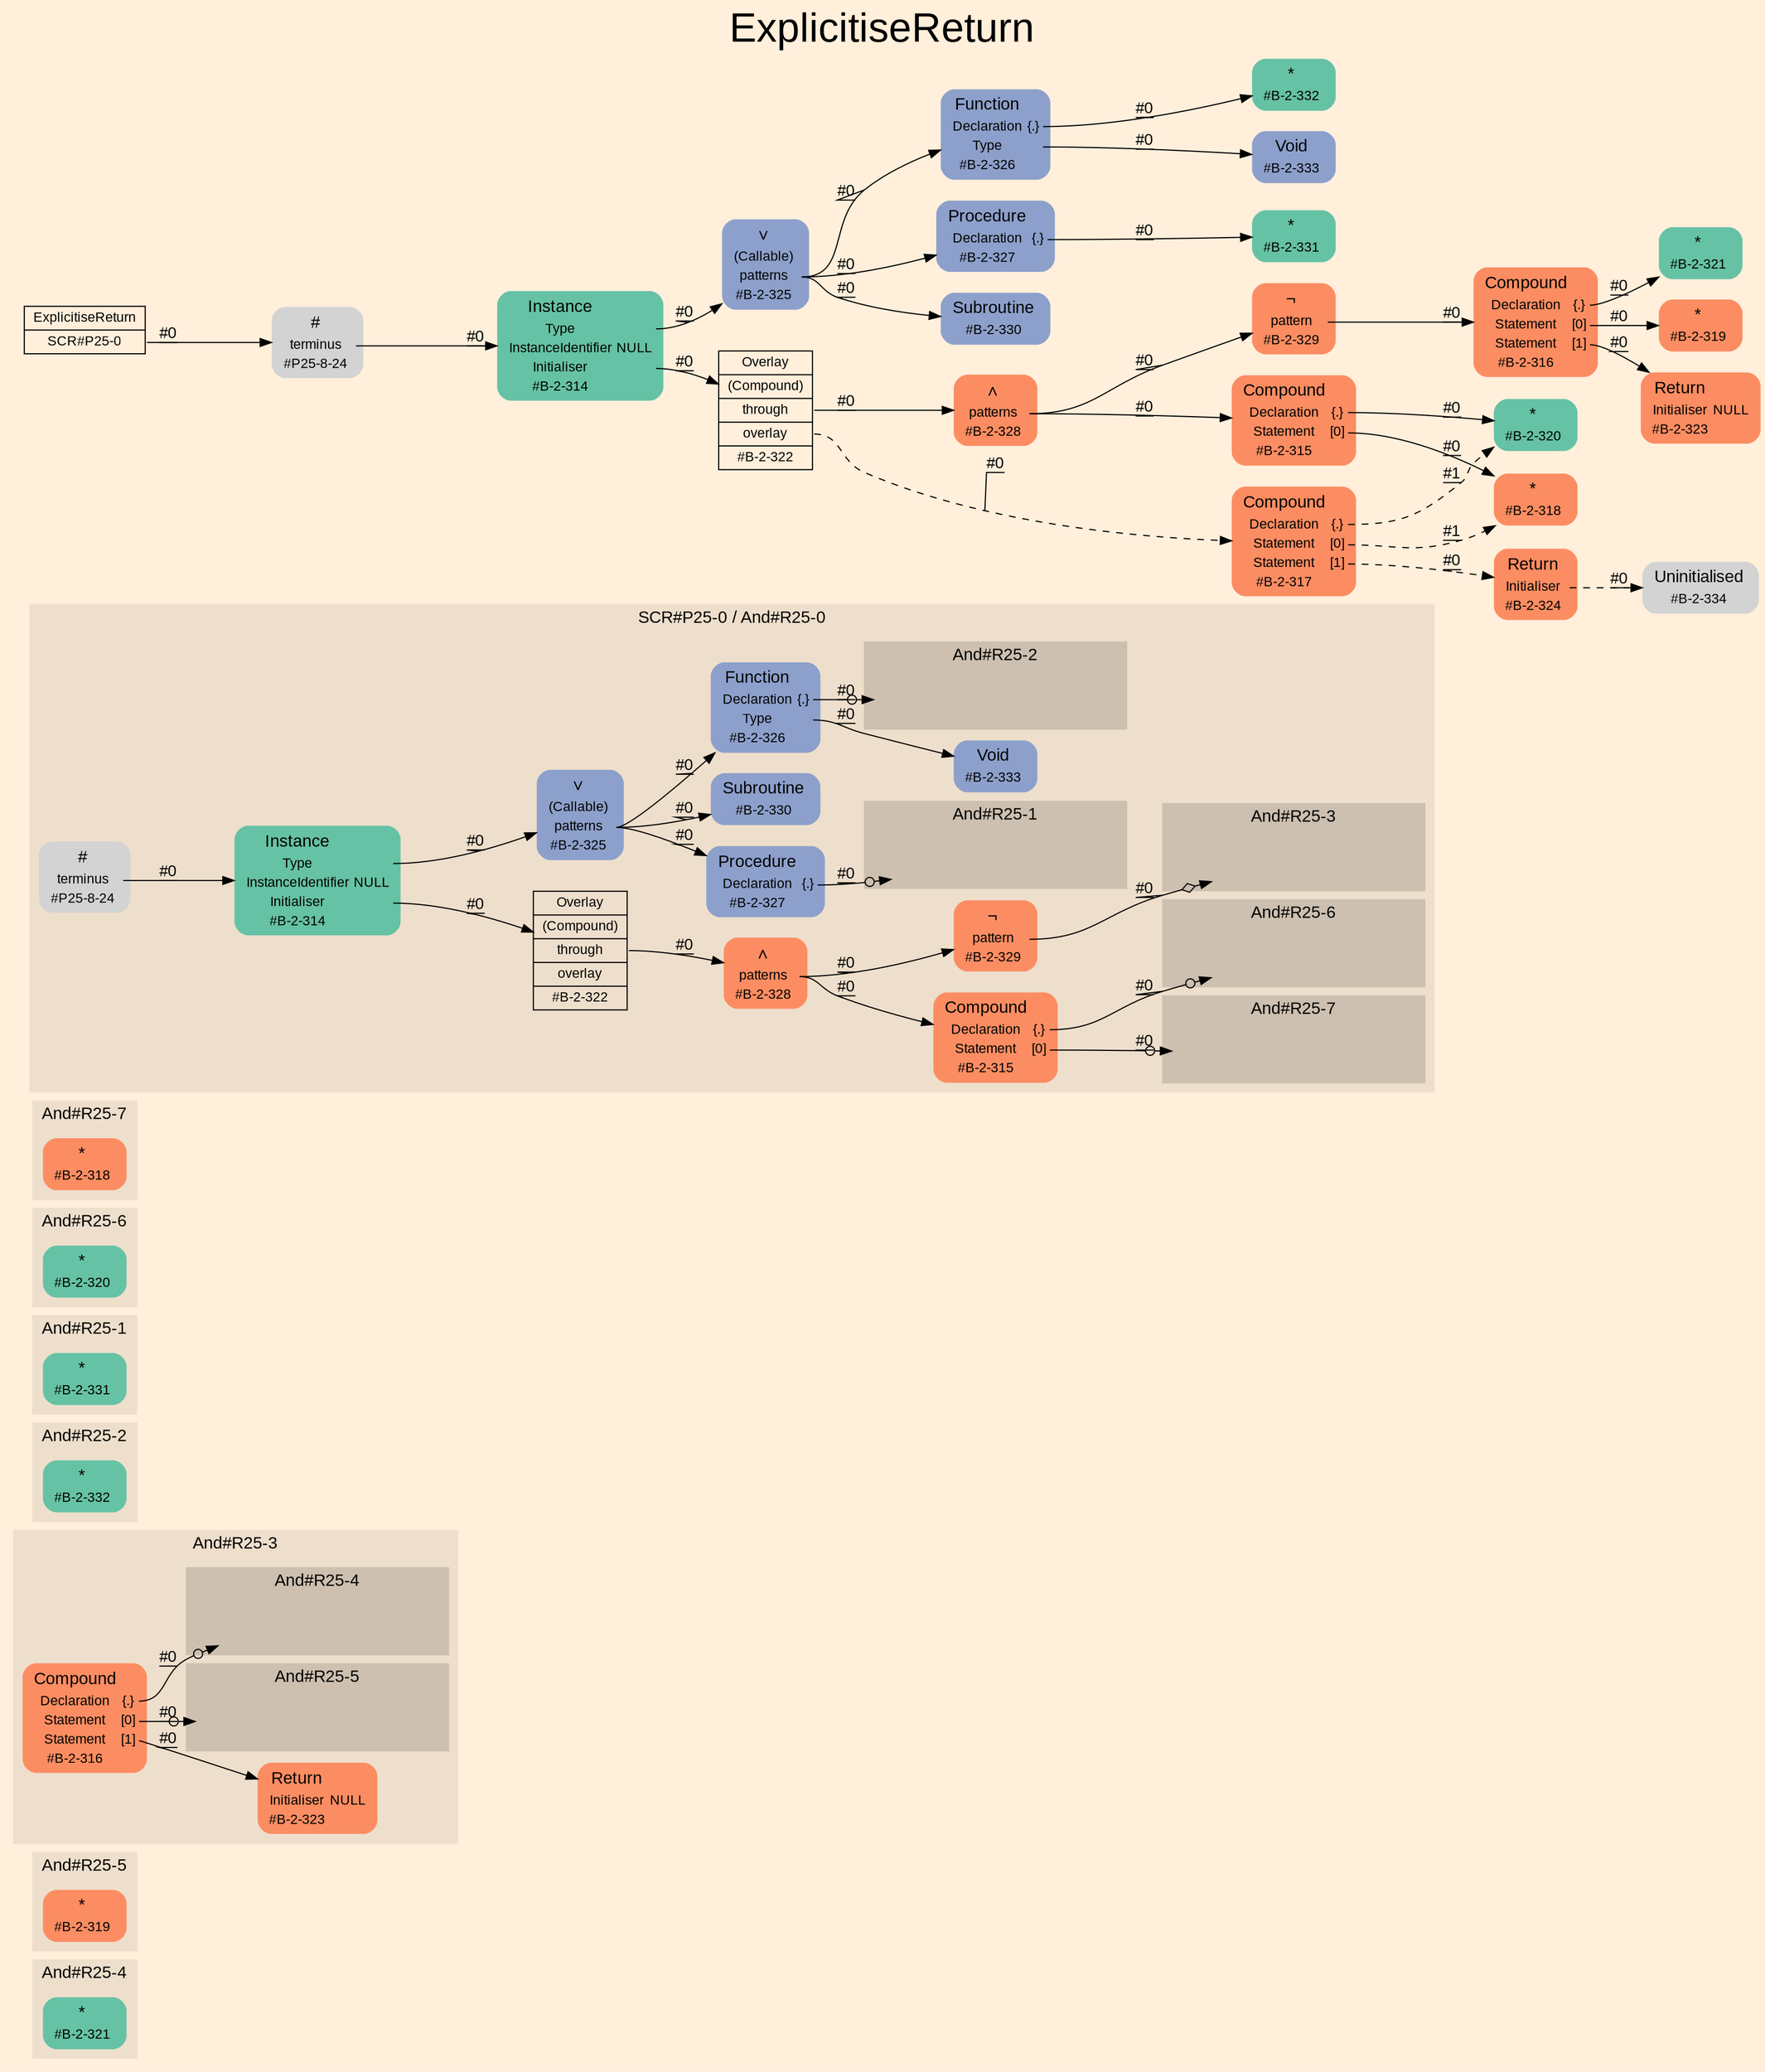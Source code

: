 digraph "ExplicitiseReturn" {
label = "ExplicitiseReturn"
labelloc = t
fontsize = "36"
graph [
    rankdir = "LR"
    ranksep = 0.3
    bgcolor = antiquewhite1
    color = black
    fontcolor = black
    fontname = "Arial"
];
node [
    fontname = "Arial"
];
edge [
    fontname = "Arial"
];

// -------------------- figure And#R25-4 --------------------
// -------- region And#R25-4 ----------
subgraph "clusterAnd#R25-4" {
    label = "And#R25-4"
    style = "filled"
    color = antiquewhite2
    fontsize = "15"
    "And#R25-4/#B-2-321" [
        // -------- block And#R25-4/#B-2-321 ----------
        shape = "plaintext"
        fillcolor = "/set28/1"
        label = <<TABLE BORDER="0" CELLBORDER="0" CELLSPACING="0">
         <TR><TD><FONT POINT-SIZE="15.0">*</FONT></TD><TD></TD></TR>
         <TR><TD>#B-2-321</TD><TD PORT="port0"></TD></TR>
        </TABLE>>
        style = "rounded,filled"
        fontsize = "12"
    ];
    
}


// -------------------- figure And#R25-5 --------------------
// -------- region And#R25-5 ----------
subgraph "clusterAnd#R25-5" {
    label = "And#R25-5"
    style = "filled"
    color = antiquewhite2
    fontsize = "15"
    "And#R25-5/#B-2-319" [
        // -------- block And#R25-5/#B-2-319 ----------
        shape = "plaintext"
        fillcolor = "/set28/2"
        label = <<TABLE BORDER="0" CELLBORDER="0" CELLSPACING="0">
         <TR><TD><FONT POINT-SIZE="15.0">*</FONT></TD><TD></TD></TR>
         <TR><TD>#B-2-319</TD><TD PORT="port0"></TD></TR>
        </TABLE>>
        style = "rounded,filled"
        fontsize = "12"
    ];
    
}


// -------------------- figure And#R25-3 --------------------
// -------- region And#R25-3 ----------
subgraph "clusterAnd#R25-3" {
    label = "And#R25-3"
    style = "filled"
    color = antiquewhite2
    fontsize = "15"
    "And#R25-3/#B-2-323" [
        // -------- block And#R25-3/#B-2-323 ----------
        shape = "plaintext"
        fillcolor = "/set28/2"
        label = <<TABLE BORDER="0" CELLBORDER="0" CELLSPACING="0">
         <TR><TD><FONT POINT-SIZE="15.0">Return</FONT></TD><TD></TD></TR>
         <TR><TD>Initialiser</TD><TD PORT="port0">NULL</TD></TR>
         <TR><TD>#B-2-323</TD><TD PORT="port1"></TD></TR>
        </TABLE>>
        style = "rounded,filled"
        fontsize = "12"
    ];
    
    "And#R25-3/#B-2-316" [
        // -------- block And#R25-3/#B-2-316 ----------
        shape = "plaintext"
        fillcolor = "/set28/2"
        label = <<TABLE BORDER="0" CELLBORDER="0" CELLSPACING="0">
         <TR><TD><FONT POINT-SIZE="15.0">Compound</FONT></TD><TD></TD></TR>
         <TR><TD>Declaration</TD><TD PORT="port0">{.}</TD></TR>
         <TR><TD>Statement</TD><TD PORT="port1">[0]</TD></TR>
         <TR><TD>Statement</TD><TD PORT="port2">[1]</TD></TR>
         <TR><TD>#B-2-316</TD><TD PORT="port3"></TD></TR>
        </TABLE>>
        style = "rounded,filled"
        fontsize = "12"
    ];
    
    // -------- region And#R25-3/And#R25-4 ----------
    subgraph "clusterAnd#R25-3/And#R25-4" {
        label = "And#R25-4"
        style = "filled"
        color = antiquewhite3
        fontsize = "15"
        "And#R25-3/And#R25-4/#B-2-321" [
            // -------- block And#R25-3/And#R25-4/#B-2-321 ----------
            shape = none
            fillcolor = "/set28/1"
            style = "invisible"
        ];
        
    }
    
    // -------- region And#R25-3/And#R25-5 ----------
    subgraph "clusterAnd#R25-3/And#R25-5" {
        label = "And#R25-5"
        style = "filled"
        color = antiquewhite3
        fontsize = "15"
        "And#R25-3/And#R25-5/#B-2-319" [
            // -------- block And#R25-3/And#R25-5/#B-2-319 ----------
            shape = none
            fillcolor = "/set28/2"
            style = "invisible"
        ];
        
    }
    
}

"And#R25-3/#B-2-316":port0 -> "And#R25-3/And#R25-4/#B-2-321" [
    arrowhead="normalnoneodot"
    label = "#0"
    decorate = true
    color = black
    fontcolor = black
];

"And#R25-3/#B-2-316":port1 -> "And#R25-3/And#R25-5/#B-2-319" [
    arrowhead="normalnoneodot"
    label = "#0"
    decorate = true
    color = black
    fontcolor = black
];

"And#R25-3/#B-2-316":port2 -> "And#R25-3/#B-2-323" [
    label = "#0"
    decorate = true
    color = black
    fontcolor = black
];


// -------------------- figure And#R25-2 --------------------
// -------- region And#R25-2 ----------
subgraph "clusterAnd#R25-2" {
    label = "And#R25-2"
    style = "filled"
    color = antiquewhite2
    fontsize = "15"
    "And#R25-2/#B-2-332" [
        // -------- block And#R25-2/#B-2-332 ----------
        shape = "plaintext"
        fillcolor = "/set28/1"
        label = <<TABLE BORDER="0" CELLBORDER="0" CELLSPACING="0">
         <TR><TD><FONT POINT-SIZE="15.0">*</FONT></TD><TD></TD></TR>
         <TR><TD>#B-2-332</TD><TD PORT="port0"></TD></TR>
        </TABLE>>
        style = "rounded,filled"
        fontsize = "12"
    ];
    
}


// -------------------- figure And#R25-1 --------------------
// -------- region And#R25-1 ----------
subgraph "clusterAnd#R25-1" {
    label = "And#R25-1"
    style = "filled"
    color = antiquewhite2
    fontsize = "15"
    "And#R25-1/#B-2-331" [
        // -------- block And#R25-1/#B-2-331 ----------
        shape = "plaintext"
        fillcolor = "/set28/1"
        label = <<TABLE BORDER="0" CELLBORDER="0" CELLSPACING="0">
         <TR><TD><FONT POINT-SIZE="15.0">*</FONT></TD><TD></TD></TR>
         <TR><TD>#B-2-331</TD><TD PORT="port0"></TD></TR>
        </TABLE>>
        style = "rounded,filled"
        fontsize = "12"
    ];
    
}


// -------------------- figure And#R25-6 --------------------
// -------- region And#R25-6 ----------
subgraph "clusterAnd#R25-6" {
    label = "And#R25-6"
    style = "filled"
    color = antiquewhite2
    fontsize = "15"
    "And#R25-6/#B-2-320" [
        // -------- block And#R25-6/#B-2-320 ----------
        shape = "plaintext"
        fillcolor = "/set28/1"
        label = <<TABLE BORDER="0" CELLBORDER="0" CELLSPACING="0">
         <TR><TD><FONT POINT-SIZE="15.0">*</FONT></TD><TD></TD></TR>
         <TR><TD>#B-2-320</TD><TD PORT="port0"></TD></TR>
        </TABLE>>
        style = "rounded,filled"
        fontsize = "12"
    ];
    
}


// -------------------- figure And#R25-7 --------------------
// -------- region And#R25-7 ----------
subgraph "clusterAnd#R25-7" {
    label = "And#R25-7"
    style = "filled"
    color = antiquewhite2
    fontsize = "15"
    "And#R25-7/#B-2-318" [
        // -------- block And#R25-7/#B-2-318 ----------
        shape = "plaintext"
        fillcolor = "/set28/2"
        label = <<TABLE BORDER="0" CELLBORDER="0" CELLSPACING="0">
         <TR><TD><FONT POINT-SIZE="15.0">*</FONT></TD><TD></TD></TR>
         <TR><TD>#B-2-318</TD><TD PORT="port0"></TD></TR>
        </TABLE>>
        style = "rounded,filled"
        fontsize = "12"
    ];
    
}


// -------------------- figure And#R25-0 --------------------
// -------- region And#R25-0 ----------
subgraph "clusterAnd#R25-0" {
    label = "SCR#P25-0 / And#R25-0"
    style = "filled"
    color = antiquewhite2
    fontsize = "15"
    "And#R25-0/#B-2-327" [
        // -------- block And#R25-0/#B-2-327 ----------
        shape = "plaintext"
        fillcolor = "/set28/3"
        label = <<TABLE BORDER="0" CELLBORDER="0" CELLSPACING="0">
         <TR><TD><FONT POINT-SIZE="15.0">Procedure</FONT></TD><TD></TD></TR>
         <TR><TD>Declaration</TD><TD PORT="port0">{.}</TD></TR>
         <TR><TD>#B-2-327</TD><TD PORT="port1"></TD></TR>
        </TABLE>>
        style = "rounded,filled"
        fontsize = "12"
    ];
    
    "And#R25-0/#B-2-330" [
        // -------- block And#R25-0/#B-2-330 ----------
        shape = "plaintext"
        fillcolor = "/set28/3"
        label = <<TABLE BORDER="0" CELLBORDER="0" CELLSPACING="0">
         <TR><TD><FONT POINT-SIZE="15.0">Subroutine</FONT></TD><TD></TD></TR>
         <TR><TD>#B-2-330</TD><TD PORT="port0"></TD></TR>
        </TABLE>>
        style = "rounded,filled"
        fontsize = "12"
    ];
    
    "And#R25-0/#B-2-315" [
        // -------- block And#R25-0/#B-2-315 ----------
        shape = "plaintext"
        fillcolor = "/set28/2"
        label = <<TABLE BORDER="0" CELLBORDER="0" CELLSPACING="0">
         <TR><TD><FONT POINT-SIZE="15.0">Compound</FONT></TD><TD></TD></TR>
         <TR><TD>Declaration</TD><TD PORT="port0">{.}</TD></TR>
         <TR><TD>Statement</TD><TD PORT="port1">[0]</TD></TR>
         <TR><TD>#B-2-315</TD><TD PORT="port2"></TD></TR>
        </TABLE>>
        style = "rounded,filled"
        fontsize = "12"
    ];
    
    "And#R25-0/#B-2-328" [
        // -------- block And#R25-0/#B-2-328 ----------
        shape = "plaintext"
        fillcolor = "/set28/2"
        label = <<TABLE BORDER="0" CELLBORDER="0" CELLSPACING="0">
         <TR><TD><FONT POINT-SIZE="15.0">∧</FONT></TD><TD></TD></TR>
         <TR><TD>patterns</TD><TD PORT="port0"></TD></TR>
         <TR><TD>#B-2-328</TD><TD PORT="port1"></TD></TR>
        </TABLE>>
        style = "rounded,filled"
        fontsize = "12"
    ];
    
    "And#R25-0/#B-2-314" [
        // -------- block And#R25-0/#B-2-314 ----------
        shape = "plaintext"
        fillcolor = "/set28/1"
        label = <<TABLE BORDER="0" CELLBORDER="0" CELLSPACING="0">
         <TR><TD><FONT POINT-SIZE="15.0">Instance</FONT></TD><TD></TD></TR>
         <TR><TD>Type</TD><TD PORT="port0"></TD></TR>
         <TR><TD>InstanceIdentifier</TD><TD PORT="port1">NULL</TD></TR>
         <TR><TD>Initialiser</TD><TD PORT="port2"></TD></TR>
         <TR><TD>#B-2-314</TD><TD PORT="port3"></TD></TR>
        </TABLE>>
        style = "rounded,filled"
        fontsize = "12"
    ];
    
    "And#R25-0/#B-2-325" [
        // -------- block And#R25-0/#B-2-325 ----------
        shape = "plaintext"
        fillcolor = "/set28/3"
        label = <<TABLE BORDER="0" CELLBORDER="0" CELLSPACING="0">
         <TR><TD><FONT POINT-SIZE="15.0">∨</FONT></TD><TD></TD></TR>
         <TR><TD>(Callable)</TD><TD PORT="port0"></TD></TR>
         <TR><TD>patterns</TD><TD PORT="port1"></TD></TR>
         <TR><TD>#B-2-325</TD><TD PORT="port2"></TD></TR>
        </TABLE>>
        style = "rounded,filled"
        fontsize = "12"
    ];
    
    "And#R25-0/#B-2-333" [
        // -------- block And#R25-0/#B-2-333 ----------
        shape = "plaintext"
        fillcolor = "/set28/3"
        label = <<TABLE BORDER="0" CELLBORDER="0" CELLSPACING="0">
         <TR><TD><FONT POINT-SIZE="15.0">Void</FONT></TD><TD></TD></TR>
         <TR><TD>#B-2-333</TD><TD PORT="port0"></TD></TR>
        </TABLE>>
        style = "rounded,filled"
        fontsize = "12"
    ];
    
    "And#R25-0/#B-2-326" [
        // -------- block And#R25-0/#B-2-326 ----------
        shape = "plaintext"
        fillcolor = "/set28/3"
        label = <<TABLE BORDER="0" CELLBORDER="0" CELLSPACING="0">
         <TR><TD><FONT POINT-SIZE="15.0">Function</FONT></TD><TD></TD></TR>
         <TR><TD>Declaration</TD><TD PORT="port0">{.}</TD></TR>
         <TR><TD>Type</TD><TD PORT="port1"></TD></TR>
         <TR><TD>#B-2-326</TD><TD PORT="port2"></TD></TR>
        </TABLE>>
        style = "rounded,filled"
        fontsize = "12"
    ];
    
    "And#R25-0/#B-2-322" [
        // -------- block And#R25-0/#B-2-322 ----------
        shape = "record"
        fillcolor = antiquewhite2
        label = "<fixed> Overlay | <port0> (Compound) | <port1> through | <port2> overlay | <port3> #B-2-322"
        style = "filled"
        fontsize = "12"
        color = black
        fontcolor = black
    ];
    
    "And#R25-0/#B-2-329" [
        // -------- block And#R25-0/#B-2-329 ----------
        shape = "plaintext"
        fillcolor = "/set28/2"
        label = <<TABLE BORDER="0" CELLBORDER="0" CELLSPACING="0">
         <TR><TD><FONT POINT-SIZE="15.0">¬</FONT></TD><TD></TD></TR>
         <TR><TD>pattern</TD><TD PORT="port0"></TD></TR>
         <TR><TD>#B-2-329</TD><TD PORT="port1"></TD></TR>
        </TABLE>>
        style = "rounded,filled"
        fontsize = "12"
    ];
    
    "And#R25-0/#P25-8-24" [
        // -------- block And#R25-0/#P25-8-24 ----------
        shape = "plaintext"
        label = <<TABLE BORDER="0" CELLBORDER="0" CELLSPACING="0">
         <TR><TD><FONT POINT-SIZE="15.0">#</FONT></TD><TD></TD></TR>
         <TR><TD>terminus</TD><TD PORT="port0"></TD></TR>
         <TR><TD>#P25-8-24</TD><TD PORT="port1"></TD></TR>
        </TABLE>>
        style = "rounded,filled"
        fontsize = "12"
    ];
    
    // -------- region And#R25-0/And#R25-1 ----------
    subgraph "clusterAnd#R25-0/And#R25-1" {
        label = "And#R25-1"
        style = "filled"
        color = antiquewhite3
        fontsize = "15"
        "And#R25-0/And#R25-1/#B-2-331" [
            // -------- block And#R25-0/And#R25-1/#B-2-331 ----------
            shape = none
            fillcolor = "/set28/1"
            style = "invisible"
        ];
        
    }
    
    // -------- region And#R25-0/And#R25-2 ----------
    subgraph "clusterAnd#R25-0/And#R25-2" {
        label = "And#R25-2"
        style = "filled"
        color = antiquewhite3
        fontsize = "15"
        "And#R25-0/And#R25-2/#B-2-332" [
            // -------- block And#R25-0/And#R25-2/#B-2-332 ----------
            shape = none
            fillcolor = "/set28/1"
            style = "invisible"
        ];
        
    }
    
    // -------- region And#R25-0/And#R25-3 ----------
    subgraph "clusterAnd#R25-0/And#R25-3" {
        label = "And#R25-3"
        style = "filled"
        color = antiquewhite3
        fontsize = "15"
        "And#R25-0/And#R25-3/#B-2-316" [
            // -------- block And#R25-0/And#R25-3/#B-2-316 ----------
            shape = none
            fillcolor = "/set28/2"
            style = "invisible"
        ];
        
    }
    
    // -------- region And#R25-0/And#R25-6 ----------
    subgraph "clusterAnd#R25-0/And#R25-6" {
        label = "And#R25-6"
        style = "filled"
        color = antiquewhite3
        fontsize = "15"
        "And#R25-0/And#R25-6/#B-2-320" [
            // -------- block And#R25-0/And#R25-6/#B-2-320 ----------
            shape = none
            fillcolor = "/set28/1"
            style = "invisible"
        ];
        
    }
    
    // -------- region And#R25-0/And#R25-7 ----------
    subgraph "clusterAnd#R25-0/And#R25-7" {
        label = "And#R25-7"
        style = "filled"
        color = antiquewhite3
        fontsize = "15"
        "And#R25-0/And#R25-7/#B-2-318" [
            // -------- block And#R25-0/And#R25-7/#B-2-318 ----------
            shape = none
            fillcolor = "/set28/2"
            style = "invisible"
        ];
        
    }
    
}

"And#R25-0/#B-2-327":port0 -> "And#R25-0/And#R25-1/#B-2-331" [
    arrowhead="normalnoneodot"
    label = "#0"
    decorate = true
    color = black
    fontcolor = black
];

"And#R25-0/#B-2-315":port0 -> "And#R25-0/And#R25-6/#B-2-320" [
    arrowhead="normalnoneodot"
    label = "#0"
    decorate = true
    color = black
    fontcolor = black
];

"And#R25-0/#B-2-315":port1 -> "And#R25-0/And#R25-7/#B-2-318" [
    arrowhead="normalnoneodot"
    label = "#0"
    decorate = true
    color = black
    fontcolor = black
];

"And#R25-0/#B-2-328":port0 -> "And#R25-0/#B-2-315" [
    label = "#0"
    decorate = true
    color = black
    fontcolor = black
];

"And#R25-0/#B-2-328":port0 -> "And#R25-0/#B-2-329" [
    label = "#0"
    decorate = true
    color = black
    fontcolor = black
];

"And#R25-0/#B-2-314":port0 -> "And#R25-0/#B-2-325" [
    label = "#0"
    decorate = true
    color = black
    fontcolor = black
];

"And#R25-0/#B-2-314":port2 -> "And#R25-0/#B-2-322" [
    label = "#0"
    decorate = true
    color = black
    fontcolor = black
];

"And#R25-0/#B-2-325":port1 -> "And#R25-0/#B-2-326" [
    label = "#0"
    decorate = true
    color = black
    fontcolor = black
];

"And#R25-0/#B-2-325":port1 -> "And#R25-0/#B-2-327" [
    label = "#0"
    decorate = true
    color = black
    fontcolor = black
];

"And#R25-0/#B-2-325":port1 -> "And#R25-0/#B-2-330" [
    label = "#0"
    decorate = true
    color = black
    fontcolor = black
];

"And#R25-0/#B-2-326":port0 -> "And#R25-0/And#R25-2/#B-2-332" [
    arrowhead="normalnoneodot"
    label = "#0"
    decorate = true
    color = black
    fontcolor = black
];

"And#R25-0/#B-2-326":port1 -> "And#R25-0/#B-2-333" [
    label = "#0"
    decorate = true
    color = black
    fontcolor = black
];

"And#R25-0/#B-2-322":port1 -> "And#R25-0/#B-2-328" [
    label = "#0"
    decorate = true
    color = black
    fontcolor = black
];

"And#R25-0/#B-2-329":port0 -> "And#R25-0/And#R25-3/#B-2-316" [
    arrowhead="normalnoneodiamond"
    label = "#0"
    decorate = true
    color = black
    fontcolor = black
];

"And#R25-0/#P25-8-24":port0 -> "And#R25-0/#B-2-314" [
    label = "#0"
    decorate = true
    color = black
    fontcolor = black
];


// -------------------- transformation figure --------------------
"CR#P25-0" [
    // -------- block CR#P25-0 ----------
    shape = "record"
    fillcolor = antiquewhite1
    label = "<fixed> ExplicitiseReturn | <port0> SCR#P25-0"
    style = "filled"
    fontsize = "12"
    color = black
    fontcolor = black
];

"#P25-8-24" [
    // -------- block #P25-8-24 ----------
    shape = "plaintext"
    label = <<TABLE BORDER="0" CELLBORDER="0" CELLSPACING="0">
     <TR><TD><FONT POINT-SIZE="15.0">#</FONT></TD><TD></TD></TR>
     <TR><TD>terminus</TD><TD PORT="port0"></TD></TR>
     <TR><TD>#P25-8-24</TD><TD PORT="port1"></TD></TR>
    </TABLE>>
    style = "rounded,filled"
    fontsize = "12"
];

"#B-2-314" [
    // -------- block #B-2-314 ----------
    shape = "plaintext"
    fillcolor = "/set28/1"
    label = <<TABLE BORDER="0" CELLBORDER="0" CELLSPACING="0">
     <TR><TD><FONT POINT-SIZE="15.0">Instance</FONT></TD><TD></TD></TR>
     <TR><TD>Type</TD><TD PORT="port0"></TD></TR>
     <TR><TD>InstanceIdentifier</TD><TD PORT="port1">NULL</TD></TR>
     <TR><TD>Initialiser</TD><TD PORT="port2"></TD></TR>
     <TR><TD>#B-2-314</TD><TD PORT="port3"></TD></TR>
    </TABLE>>
    style = "rounded,filled"
    fontsize = "12"
];

"#B-2-325" [
    // -------- block #B-2-325 ----------
    shape = "plaintext"
    fillcolor = "/set28/3"
    label = <<TABLE BORDER="0" CELLBORDER="0" CELLSPACING="0">
     <TR><TD><FONT POINT-SIZE="15.0">∨</FONT></TD><TD></TD></TR>
     <TR><TD>(Callable)</TD><TD PORT="port0"></TD></TR>
     <TR><TD>patterns</TD><TD PORT="port1"></TD></TR>
     <TR><TD>#B-2-325</TD><TD PORT="port2"></TD></TR>
    </TABLE>>
    style = "rounded,filled"
    fontsize = "12"
];

"#B-2-326" [
    // -------- block #B-2-326 ----------
    shape = "plaintext"
    fillcolor = "/set28/3"
    label = <<TABLE BORDER="0" CELLBORDER="0" CELLSPACING="0">
     <TR><TD><FONT POINT-SIZE="15.0">Function</FONT></TD><TD></TD></TR>
     <TR><TD>Declaration</TD><TD PORT="port0">{.}</TD></TR>
     <TR><TD>Type</TD><TD PORT="port1"></TD></TR>
     <TR><TD>#B-2-326</TD><TD PORT="port2"></TD></TR>
    </TABLE>>
    style = "rounded,filled"
    fontsize = "12"
];

"#B-2-332" [
    // -------- block #B-2-332 ----------
    shape = "plaintext"
    fillcolor = "/set28/1"
    label = <<TABLE BORDER="0" CELLBORDER="0" CELLSPACING="0">
     <TR><TD><FONT POINT-SIZE="15.0">*</FONT></TD><TD></TD></TR>
     <TR><TD>#B-2-332</TD><TD PORT="port0"></TD></TR>
    </TABLE>>
    style = "rounded,filled"
    fontsize = "12"
];

"#B-2-333" [
    // -------- block #B-2-333 ----------
    shape = "plaintext"
    fillcolor = "/set28/3"
    label = <<TABLE BORDER="0" CELLBORDER="0" CELLSPACING="0">
     <TR><TD><FONT POINT-SIZE="15.0">Void</FONT></TD><TD></TD></TR>
     <TR><TD>#B-2-333</TD><TD PORT="port0"></TD></TR>
    </TABLE>>
    style = "rounded,filled"
    fontsize = "12"
];

"#B-2-327" [
    // -------- block #B-2-327 ----------
    shape = "plaintext"
    fillcolor = "/set28/3"
    label = <<TABLE BORDER="0" CELLBORDER="0" CELLSPACING="0">
     <TR><TD><FONT POINT-SIZE="15.0">Procedure</FONT></TD><TD></TD></TR>
     <TR><TD>Declaration</TD><TD PORT="port0">{.}</TD></TR>
     <TR><TD>#B-2-327</TD><TD PORT="port1"></TD></TR>
    </TABLE>>
    style = "rounded,filled"
    fontsize = "12"
];

"#B-2-331" [
    // -------- block #B-2-331 ----------
    shape = "plaintext"
    fillcolor = "/set28/1"
    label = <<TABLE BORDER="0" CELLBORDER="0" CELLSPACING="0">
     <TR><TD><FONT POINT-SIZE="15.0">*</FONT></TD><TD></TD></TR>
     <TR><TD>#B-2-331</TD><TD PORT="port0"></TD></TR>
    </TABLE>>
    style = "rounded,filled"
    fontsize = "12"
];

"#B-2-330" [
    // -------- block #B-2-330 ----------
    shape = "plaintext"
    fillcolor = "/set28/3"
    label = <<TABLE BORDER="0" CELLBORDER="0" CELLSPACING="0">
     <TR><TD><FONT POINT-SIZE="15.0">Subroutine</FONT></TD><TD></TD></TR>
     <TR><TD>#B-2-330</TD><TD PORT="port0"></TD></TR>
    </TABLE>>
    style = "rounded,filled"
    fontsize = "12"
];

"#B-2-322" [
    // -------- block #B-2-322 ----------
    shape = "record"
    fillcolor = antiquewhite1
    label = "<fixed> Overlay | <port0> (Compound) | <port1> through | <port2> overlay | <port3> #B-2-322"
    style = "filled"
    fontsize = "12"
    color = black
    fontcolor = black
];

"#B-2-328" [
    // -------- block #B-2-328 ----------
    shape = "plaintext"
    fillcolor = "/set28/2"
    label = <<TABLE BORDER="0" CELLBORDER="0" CELLSPACING="0">
     <TR><TD><FONT POINT-SIZE="15.0">∧</FONT></TD><TD></TD></TR>
     <TR><TD>patterns</TD><TD PORT="port0"></TD></TR>
     <TR><TD>#B-2-328</TD><TD PORT="port1"></TD></TR>
    </TABLE>>
    style = "rounded,filled"
    fontsize = "12"
];

"#B-2-315" [
    // -------- block #B-2-315 ----------
    shape = "plaintext"
    fillcolor = "/set28/2"
    label = <<TABLE BORDER="0" CELLBORDER="0" CELLSPACING="0">
     <TR><TD><FONT POINT-SIZE="15.0">Compound</FONT></TD><TD></TD></TR>
     <TR><TD>Declaration</TD><TD PORT="port0">{.}</TD></TR>
     <TR><TD>Statement</TD><TD PORT="port1">[0]</TD></TR>
     <TR><TD>#B-2-315</TD><TD PORT="port2"></TD></TR>
    </TABLE>>
    style = "rounded,filled"
    fontsize = "12"
];

"#B-2-320" [
    // -------- block #B-2-320 ----------
    shape = "plaintext"
    fillcolor = "/set28/1"
    label = <<TABLE BORDER="0" CELLBORDER="0" CELLSPACING="0">
     <TR><TD><FONT POINT-SIZE="15.0">*</FONT></TD><TD></TD></TR>
     <TR><TD>#B-2-320</TD><TD PORT="port0"></TD></TR>
    </TABLE>>
    style = "rounded,filled"
    fontsize = "12"
];

"#B-2-318" [
    // -------- block #B-2-318 ----------
    shape = "plaintext"
    fillcolor = "/set28/2"
    label = <<TABLE BORDER="0" CELLBORDER="0" CELLSPACING="0">
     <TR><TD><FONT POINT-SIZE="15.0">*</FONT></TD><TD></TD></TR>
     <TR><TD>#B-2-318</TD><TD PORT="port0"></TD></TR>
    </TABLE>>
    style = "rounded,filled"
    fontsize = "12"
];

"#B-2-329" [
    // -------- block #B-2-329 ----------
    shape = "plaintext"
    fillcolor = "/set28/2"
    label = <<TABLE BORDER="0" CELLBORDER="0" CELLSPACING="0">
     <TR><TD><FONT POINT-SIZE="15.0">¬</FONT></TD><TD></TD></TR>
     <TR><TD>pattern</TD><TD PORT="port0"></TD></TR>
     <TR><TD>#B-2-329</TD><TD PORT="port1"></TD></TR>
    </TABLE>>
    style = "rounded,filled"
    fontsize = "12"
];

"#B-2-316" [
    // -------- block #B-2-316 ----------
    shape = "plaintext"
    fillcolor = "/set28/2"
    label = <<TABLE BORDER="0" CELLBORDER="0" CELLSPACING="0">
     <TR><TD><FONT POINT-SIZE="15.0">Compound</FONT></TD><TD></TD></TR>
     <TR><TD>Declaration</TD><TD PORT="port0">{.}</TD></TR>
     <TR><TD>Statement</TD><TD PORT="port1">[0]</TD></TR>
     <TR><TD>Statement</TD><TD PORT="port2">[1]</TD></TR>
     <TR><TD>#B-2-316</TD><TD PORT="port3"></TD></TR>
    </TABLE>>
    style = "rounded,filled"
    fontsize = "12"
];

"#B-2-321" [
    // -------- block #B-2-321 ----------
    shape = "plaintext"
    fillcolor = "/set28/1"
    label = <<TABLE BORDER="0" CELLBORDER="0" CELLSPACING="0">
     <TR><TD><FONT POINT-SIZE="15.0">*</FONT></TD><TD></TD></TR>
     <TR><TD>#B-2-321</TD><TD PORT="port0"></TD></TR>
    </TABLE>>
    style = "rounded,filled"
    fontsize = "12"
];

"#B-2-319" [
    // -------- block #B-2-319 ----------
    shape = "plaintext"
    fillcolor = "/set28/2"
    label = <<TABLE BORDER="0" CELLBORDER="0" CELLSPACING="0">
     <TR><TD><FONT POINT-SIZE="15.0">*</FONT></TD><TD></TD></TR>
     <TR><TD>#B-2-319</TD><TD PORT="port0"></TD></TR>
    </TABLE>>
    style = "rounded,filled"
    fontsize = "12"
];

"#B-2-323" [
    // -------- block #B-2-323 ----------
    shape = "plaintext"
    fillcolor = "/set28/2"
    label = <<TABLE BORDER="0" CELLBORDER="0" CELLSPACING="0">
     <TR><TD><FONT POINT-SIZE="15.0">Return</FONT></TD><TD></TD></TR>
     <TR><TD>Initialiser</TD><TD PORT="port0">NULL</TD></TR>
     <TR><TD>#B-2-323</TD><TD PORT="port1"></TD></TR>
    </TABLE>>
    style = "rounded,filled"
    fontsize = "12"
];

"#B-2-317" [
    // -------- block #B-2-317 ----------
    shape = "plaintext"
    fillcolor = "/set28/2"
    label = <<TABLE BORDER="0" CELLBORDER="0" CELLSPACING="0">
     <TR><TD><FONT POINT-SIZE="15.0">Compound</FONT></TD><TD></TD></TR>
     <TR><TD>Declaration</TD><TD PORT="port0">{.}</TD></TR>
     <TR><TD>Statement</TD><TD PORT="port1">[0]</TD></TR>
     <TR><TD>Statement</TD><TD PORT="port2">[1]</TD></TR>
     <TR><TD>#B-2-317</TD><TD PORT="port3"></TD></TR>
    </TABLE>>
    style = "rounded,filled"
    fontsize = "12"
];

"#B-2-324" [
    // -------- block #B-2-324 ----------
    shape = "plaintext"
    fillcolor = "/set28/2"
    label = <<TABLE BORDER="0" CELLBORDER="0" CELLSPACING="0">
     <TR><TD><FONT POINT-SIZE="15.0">Return</FONT></TD><TD></TD></TR>
     <TR><TD>Initialiser</TD><TD PORT="port0"></TD></TR>
     <TR><TD>#B-2-324</TD><TD PORT="port1"></TD></TR>
    </TABLE>>
    style = "rounded,filled"
    fontsize = "12"
];

"#B-2-334" [
    // -------- block #B-2-334 ----------
    shape = "plaintext"
    label = <<TABLE BORDER="0" CELLBORDER="0" CELLSPACING="0">
     <TR><TD><FONT POINT-SIZE="15.0">Uninitialised</FONT></TD><TD></TD></TR>
     <TR><TD>#B-2-334</TD><TD PORT="port0"></TD></TR>
    </TABLE>>
    style = "rounded,filled"
    fontsize = "12"
];

"CR#P25-0":port0 -> "#P25-8-24" [
    label = "#0"
    decorate = true
    color = black
    fontcolor = black
];

"#P25-8-24":port0 -> "#B-2-314" [
    label = "#0"
    decorate = true
    color = black
    fontcolor = black
];

"#B-2-314":port0 -> "#B-2-325" [
    label = "#0"
    decorate = true
    color = black
    fontcolor = black
];

"#B-2-314":port2 -> "#B-2-322" [
    label = "#0"
    decorate = true
    color = black
    fontcolor = black
];

"#B-2-325":port1 -> "#B-2-326" [
    label = "#0"
    decorate = true
    color = black
    fontcolor = black
];

"#B-2-325":port1 -> "#B-2-327" [
    label = "#0"
    decorate = true
    color = black
    fontcolor = black
];

"#B-2-325":port1 -> "#B-2-330" [
    label = "#0"
    decorate = true
    color = black
    fontcolor = black
];

"#B-2-326":port0 -> "#B-2-332" [
    label = "#0"
    decorate = true
    color = black
    fontcolor = black
];

"#B-2-326":port1 -> "#B-2-333" [
    label = "#0"
    decorate = true
    color = black
    fontcolor = black
];

"#B-2-327":port0 -> "#B-2-331" [
    label = "#0"
    decorate = true
    color = black
    fontcolor = black
];

"#B-2-322":port1 -> "#B-2-328" [
    label = "#0"
    decorate = true
    color = black
    fontcolor = black
];

"#B-2-322":port2 -> "#B-2-317" [
    style="dashed"
    label = "#0"
    decorate = true
    color = black
    fontcolor = black
];

"#B-2-328":port0 -> "#B-2-315" [
    label = "#0"
    decorate = true
    color = black
    fontcolor = black
];

"#B-2-328":port0 -> "#B-2-329" [
    label = "#0"
    decorate = true
    color = black
    fontcolor = black
];

"#B-2-315":port0 -> "#B-2-320" [
    label = "#0"
    decorate = true
    color = black
    fontcolor = black
];

"#B-2-315":port1 -> "#B-2-318" [
    label = "#0"
    decorate = true
    color = black
    fontcolor = black
];

"#B-2-329":port0 -> "#B-2-316" [
    label = "#0"
    decorate = true
    color = black
    fontcolor = black
];

"#B-2-316":port0 -> "#B-2-321" [
    label = "#0"
    decorate = true
    color = black
    fontcolor = black
];

"#B-2-316":port1 -> "#B-2-319" [
    label = "#0"
    decorate = true
    color = black
    fontcolor = black
];

"#B-2-316":port2 -> "#B-2-323" [
    label = "#0"
    decorate = true
    color = black
    fontcolor = black
];

"#B-2-317":port0 -> "#B-2-320" [
    style="dashed"
    label = "#1"
    decorate = true
    color = black
    fontcolor = black
];

"#B-2-317":port1 -> "#B-2-318" [
    style="dashed"
    label = "#1"
    decorate = true
    color = black
    fontcolor = black
];

"#B-2-317":port2 -> "#B-2-324" [
    style="dashed"
    label = "#0"
    decorate = true
    color = black
    fontcolor = black
];

"#B-2-324":port0 -> "#B-2-334" [
    style="dashed"
    label = "#0"
    decorate = true
    color = black
    fontcolor = black
];


}

